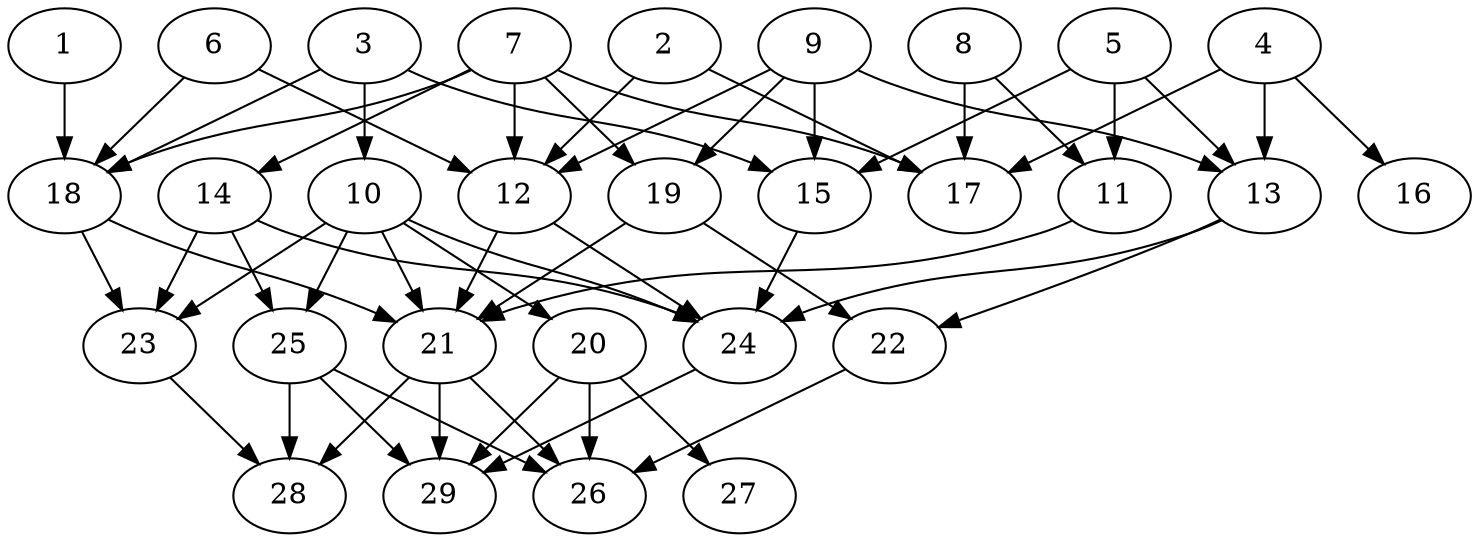 // DAG (tier=2-normal, mode=data, n=29, ccr=0.402, fat=0.625, density=0.558, regular=0.552, jump=0.200, mindata=2097152, maxdata=16777216)
// DAG automatically generated by daggen at Sun Aug 24 16:33:34 2025
// /home/ermia/Project/Environments/daggen/bin/daggen --dot --ccr 0.402 --fat 0.625 --regular 0.552 --density 0.558 --jump 0.200 --mindata 2097152 --maxdata 16777216 -n 29 
digraph G {
  1 [size="87471621106827264000", alpha="0.16", expect_size="43735810553413632000"]
  1 -> 18 [size ="157640608972800"]
  2 [size="113466780544012528", alpha="0.14", expect_size="56733390272006264"]
  2 -> 12 [size ="59801547571200"]
  2 -> 17 [size ="59801547571200"]
  3 [size="135024646054477824000", alpha="0.18", expect_size="67512323027238912000"]
  3 -> 10 [size ="210554899660800"]
  3 -> 15 [size ="210554899660800"]
  3 -> 18 [size ="210554899660800"]
  4 [size="1196006344370950242304", alpha="0.16", expect_size="598003172185475121152"]
  4 -> 13 [size ="901389114933248"]
  4 -> 16 [size ="901389114933248"]
  4 -> 17 [size ="901389114933248"]
  5 [size="1698202503148810010624", alpha="0.04", expect_size="849101251574405005312"]
  5 -> 11 [size ="1138718312235008"]
  5 -> 13 [size ="1138718312235008"]
  5 -> 15 [size ="1138718312235008"]
  6 [size="29326504312133788", alpha="0.04", expect_size="14663252156066894"]
  6 -> 12 [size ="737280000000000"]
  6 -> 18 [size ="737280000000000"]
  7 [size="2101685110593548189696", alpha="0.09", expect_size="1050842555296774094848"]
  7 -> 12 [size ="1312608116277248"]
  7 -> 14 [size ="1312608116277248"]
  7 -> 17 [size ="1312608116277248"]
  7 -> 18 [size ="1312608116277248"]
  7 -> 19 [size ="1312608116277248"]
  8 [size="81053104649841728", alpha="0.04", expect_size="40526552324920864"]
  8 -> 11 [size ="66143033229312"]
  8 -> 17 [size ="66143033229312"]
  9 [size="13298780440664212", alpha="0.06", expect_size="6649390220332106"]
  9 -> 12 [size ="254216975155200"]
  9 -> 13 [size ="254216975155200"]
  9 -> 15 [size ="254216975155200"]
  9 -> 19 [size ="254216975155200"]
  10 [size="628714462481223778304", alpha="0.13", expect_size="314357231240611889152"]
  10 -> 20 [size ="587118304821248"]
  10 -> 21 [size ="587118304821248"]
  10 -> 23 [size ="587118304821248"]
  10 -> 24 [size ="587118304821248"]
  10 -> 25 [size ="587118304821248"]
  11 [size="1432662539099763456", alpha="0.03", expect_size="716331269549881728"]
  11 -> 21 [size ="887702371172352"]
  12 [size="344365969285578752000", alpha="0.00", expect_size="172182984642789376000"]
  12 -> 21 [size ="393040048947200"]
  12 -> 24 [size ="393040048947200"]
  13 [size="63350942589746413568", alpha="0.13", expect_size="31675471294873206784"]
  13 -> 22 [size ="127133120724992"]
  13 -> 24 [size ="127133120724992"]
  14 [size="627587868921056722944", alpha="0.03", expect_size="313793934460528361472"]
  14 -> 23 [size ="586416723591168"]
  14 -> 24 [size ="586416723591168"]
  14 -> 25 [size ="586416723591168"]
  15 [size="453347316510954094592", alpha="0.09", expect_size="226673658255477047296"]
  15 -> 24 [size ="472110891794432"]
  16 [size="335241200862018666496", alpha="0.11", expect_size="167620600431009333248"]
  17 [size="19904262307933436", alpha="0.16", expect_size="9952131153966718"]
  18 [size="2270322163883966464000", alpha="0.07", expect_size="1135161081941983232000"]
  18 -> 21 [size ="1381916003532800"]
  18 -> 23 [size ="1381916003532800"]
  19 [size="3447171206397546", alpha="0.13", expect_size="1723585603198773"]
  19 -> 21 [size ="364964980195328"]
  19 -> 22 [size ="364964980195328"]
  20 [size="757209881863073562624", alpha="0.12", expect_size="378604940931536781312"]
  20 -> 26 [size ="664610965291008"]
  20 -> 27 [size ="664610965291008"]
  20 -> 29 [size ="664610965291008"]
  21 [size="963145387693665280", alpha="0.15", expect_size="481572693846832640"]
  21 -> 26 [size ="379831481008128"]
  21 -> 28 [size ="379831481008128"]
  21 -> 29 [size ="379831481008128"]
  22 [size="1240131521158336000", alpha="0.07", expect_size="620065760579168000"]
  22 -> 26 [size ="2129803448680448"]
  23 [size="18525818201200132096", alpha="0.07", expect_size="9262909100600066048"]
  23 -> 28 [size ="56011205378048"]
  24 [size="4446963024451416", alpha="0.10", expect_size="2223481512225708"]
  24 -> 29 [size ="138888177778688"]
  25 [size="196797415560051744", alpha="0.17", expect_size="98398707780025872"]
  25 -> 26 [size ="86490918944768"]
  25 -> 28 [size ="86490918944768"]
  25 -> 29 [size ="86490918944768"]
  26 [size="2517568206470312448", alpha="0.19", expect_size="1258784103235156224"]
  27 [size="3163902744114907136", alpha="0.05", expect_size="1581951372057453568"]
  28 [size="2248535614868203", alpha="0.08", expect_size="1124267807434101"]
  29 [size="55856515513411698688", alpha="0.02", expect_size="27928257756705849344"]
}